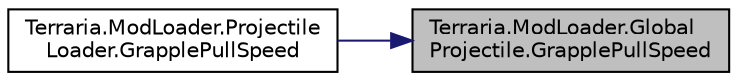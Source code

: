 digraph "Terraria.ModLoader.GlobalProjectile.GrapplePullSpeed"
{
 // LATEX_PDF_SIZE
  edge [fontname="Helvetica",fontsize="10",labelfontname="Helvetica",labelfontsize="10"];
  node [fontname="Helvetica",fontsize="10",shape=record];
  rankdir="RL";
  Node1 [label="Terraria.ModLoader.Global\lProjectile.GrapplePullSpeed",height=0.2,width=0.4,color="black", fillcolor="grey75", style="filled", fontcolor="black",tooltip="The speed at which the grapple pulls the player after hitting something. Defaults to 11,..."];
  Node1 -> Node2 [dir="back",color="midnightblue",fontsize="10",style="solid",fontname="Helvetica"];
  Node2 [label="Terraria.ModLoader.Projectile\lLoader.GrapplePullSpeed",height=0.2,width=0.4,color="black", fillcolor="white", style="filled",URL="$class_terraria_1_1_mod_loader_1_1_projectile_loader.html#a7bbf4e7167ab78d0feb7a9d9b5d367b0",tooltip=" "];
}
